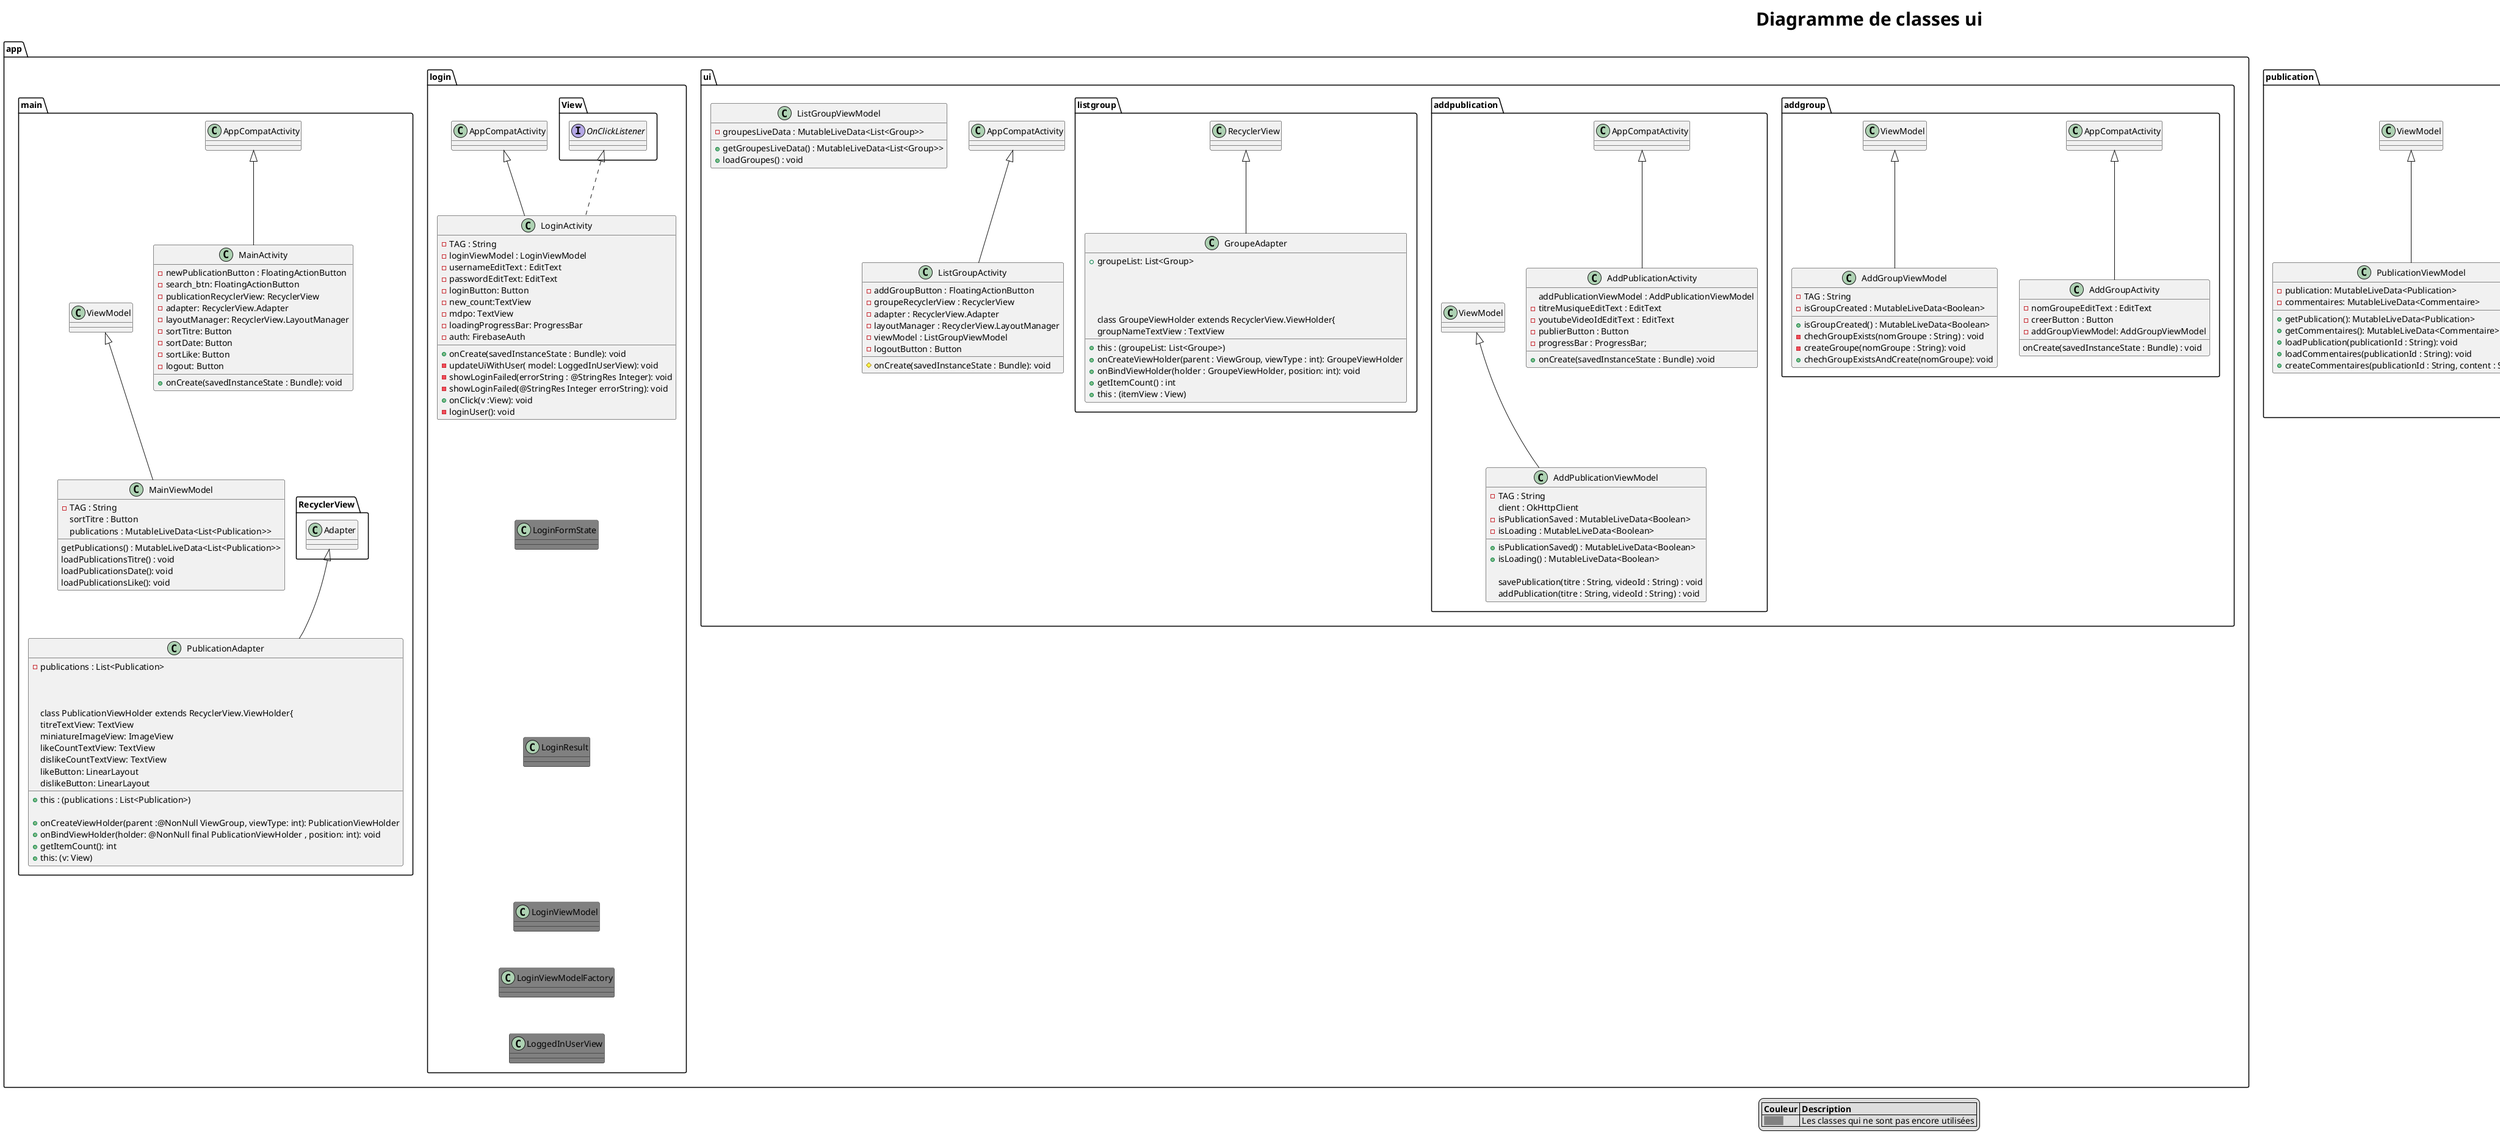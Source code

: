 @startuml model
title <size:30><b>Diagramme de classes ui</b></size>
legend
    |= Couleur |= Description |
    | <size:11><back:#grey>           </back></size>| Les classes qui ne sont pas encore utilisées |
endlegend

package app{

  package ui{

    package addgroup{

        class AddGroupActivity extends AppCompatActivity{
            - nomGroupeEditText : EditText
            - creerButton : Button
            - addGroupViewModel: AddGroupViewModel

            onCreate(savedInstanceState : Bundle) : void
        }

        class AddGroupViewModel extends ViewModel{
            - TAG : String
            - isGroupCreated : MutableLiveData<Boolean>

            + isGroupCreated() : MutableLiveData<Boolean>
            - chechGroupExists(nomGroupe : String) : void
            - createGroupe(nomGroupe : String): void
            + chechGroupExistsAndCreate(nomGroupe): void
        }
    }
        'fin addgroup'

  	package addpublication{

        class AddPublicationActivity extends AppCompatActivity{
              addPublicationViewModel : AddPublicationViewModel
             - titreMusiqueEditText : EditText
             - youtubeVideoIdEditText : EditText
             - publierButton : Button
             - progressBar : ProgressBar;

             + onCreate(savedInstanceState : Bundle) :void
        }

        class AddPublicationViewModel extends ViewModel{
            - TAG : String
              client : OkHttpClient
            - isPublicationSaved : MutableLiveData<Boolean>
            - isLoading : MutableLiveData<Boolean>

            + isPublicationSaved() : MutableLiveData<Boolean>
            + isLoading() : MutableLiveData<Boolean>

            savePublication(titre : String, videoId : String) : void
            addPublication(titre : String, videoId : String) : void
        }

        AddPublicationActivity -[hidden]- AddPublicationViewModel
  	}
    'fin addpublication'

    package listgroup{

        class GroupeAdapter extends RecyclerView{
            + groupeList: List<Group>

            + this : (groupeList: List<Groupe>)


            + onCreateViewHolder(parent : ViewGroup, viewType : int): GroupeViewHolder
            + onBindViewHolder(holder : GroupeViewHolder, position: int): void
            + getItemCount() : int

            class GroupeViewHolder extends RecyclerView.ViewHolder{
                 groupNameTextView : TextView

                + this : (itemView : View)
            }
        }

        class ListGroupActivity extends AppCompatActivity {
            - addGroupButton : FloatingActionButton
            - groupeRecyclerView : RecyclerView
            - adapter : RecyclerView.Adapter
            - layoutManager : RecyclerView.LayoutManager
            - viewModel : ListGroupViewModel
            - logoutButton : Button

            # onCreate(savedInstanceState : Bundle): void
        }

        class ListGroupViewModel{
            - groupesLiveData : MutableLiveData<List<Group>>

            + getGroupesLiveData() : MutableLiveData<List<Group>>
            + loadGroupes() : void
        }
    }
     'fin listgroup'

  	package login{

    	  class LoggedInUserView #grey{

          }

          class LoginActivity extends AppCompatActivity implements View.OnClickListener{
               - TAG : String
               - loginViewModel : LoginViewModel
               - usernameEditText : EditText
               - passwordEditText: EditText
               - loginButton: Button
               - new_count:TextView
               - mdpo: TextView
               - loadingProgressBar: ProgressBar
               - auth: FirebaseAuth

               + onCreate(savedInstanceState : Bundle): void
               - updateUiWithUser( model: LoggedInUserView): void
               - showLoginFailed(errorString : @StringRes Integer): void
               - showLoginFailed(@StringRes Integer errorString): void
               + onClick(v :View): void
               - loginUser(): void
          }

          class LoginFormState #grey{}

          class LoginResult #grey{}

          class LoginViewModel #grey{}

          class LoginViewModelFactory #grey{}

          LoginActivity -[hidden]- LoginFormState
          LoginFormState -[hidden]- LoginResult
          LoginResult -[hidden]- LoginViewModel
          LoginViewModel -[hidden]- LoginViewModelFactory
          LoginViewModelFactory -[hidden]- LoggedInUserView

    }
    'fin login'

    package main{

        class MainActivity extends AppCompatActivity{
            - newPublicationButton : FloatingActionButton
            - search_btn: FloatingActionButton
            - publicationRecyclerView: RecyclerView
            - adapter: RecyclerView.Adapter
            - layoutManager: RecyclerView.LayoutManager
            - sortTitre: Button
            - sortDate: Button
            - sortLike: Button
            - logout: Button

            + onCreate(savedInstanceState : Bundle): void
        }

        class MainViewModel extends ViewModel{
            - TAG : String
             sortTitre : Button
             publications : MutableLiveData<List<Publication>>

             getPublications() : MutableLiveData<List<Publication>>
             loadPublicationsTitre() : void
             loadPublicationsDate(): void
             loadPublicationsLike(): void
        }

        class PublicationAdapter extends RecyclerView.Adapter{
            - publications : List<Publication>

            + this : (publications : List<Publication>)

            + onCreateViewHolder(parent :@NonNull ViewGroup, viewType: int): PublicationViewHolder
            + onBindViewHolder(holder: @NonNull final PublicationViewHolder , position: int): void
            + getItemCount(): int

            class PublicationViewHolder extends RecyclerView.ViewHolder{
                   titreTextView: TextView
                   miniatureImageView: ImageView
                   likeCountTextView: TextView
                   dislikeCountTextView: TextView
                   likeButton: LinearLayout
                   dislikeButton: LinearLayout

                   + this: (v: View)
            }
          }
          MainActivity -[hidden]- MainViewModel
          MainViewModel -[hidden]- PublicationAdapter

     }
     'fin main'

    package publication{

        class CommentaireAdapater extends RecyclerView.Adapter {
            - commentaires: List<Commentaire>

             + this: (commentaire : List<Commentaire>)

              + onCreateViewHolder(parent :@NonNull ViewGroup, viewType: int): CommentaireViewHolder
              + onBindViewHolder(holder: @NonNull final CommentaireViewHolder , position: int): void
              + getItemCount(): int
        }


        class PublicationActivtiy extends AppCompatActivity{
               titreTextView: TextView
               miniatureImageView: ImageView
               likeCountTextView: TextView
               dislikeCountTextView: TextView
               likeButton: LinearLayout
               dislikeButton:LinearLayout
               commentaireEditText: EditText
               commenterButton: Button
               publication: Publication
               - commentaireRecyclerView:  RecyclerView
               - adapter:  RecyclerView.Adapter
               - layoutManager: RecyclerView.LayoutManager

               + onCreate(savedInstanceState : Bundle): void
        }

        class PublicationViewModel extends ViewModel{
            - publication: MutableLiveData<Publication>
            - commentaires: MutableLiveData<Commentaire>

            + getPublication(): MutableLiveData<Publication>
            + getCommentaires(): MutableLiveData<Commentaire>
            + loadPublication(publicationId : String): void
            + loadCommentaires(publicationId : String): void
            + createCommentaires(publicationId : String, content : String): void
        }
    }
     'fin publication'

    package register{

    	class RegisterActivity extends AppCompatActivity implements View.OnClickListener{
                - TAG: String
                - uPrenom: EditText
                - uNom:  EditText
                - uPseudo:  EditText
                - uEmail: EditText
                - uMdp: EditText
                - LoginBtn:TextView
                - inscription: Button
                - login: Button
                - mAuth: FirebaseAuth
                - prgB: ProgressBar
                - btn_groupe: RadioGroup
                - role: RadioButton
                - registerViewModel: RegisterViewModel

                + onCreate(savedInstanceState : Bundle): void
                + onClick(v : View): void
                + registerUser(): void
        }

          class RegisterFormState #grey{}

          class RegisterViewModel #grey extends ViewModel{}

          RegisterActivity -[hidden]- RegisterViewModel
          RegisterViewModel -[hidden]- RegisterFormState
    }
     'fin register'

    package search{

        class SearchActivity extends AppCompatActivity {
            - recherche: EditText
            - btn_recherche: ImageButton
            - accueil: ImageButton
            - liste_pub: RecyclerView
            - adapter: RecyclerView.Adapter
            - layoutManager: RecyclerView.LayoutManager
            - searchViewModel: SearchViewModel

            + onCreate(savedInstanceState : Bundle): void

        }

        class SearchViewModel{
              - publication: MutableLiveData<Publication>

              + getPublications(): MutableLiveData<Publication>
              searchPublicationsTitle(titre: String): void
        }
        SearchActivity -[hidden]- SearchViewModel
    }
    'fin search'
@enduml